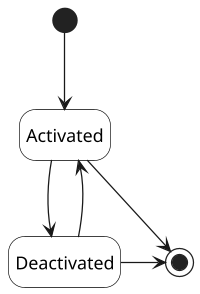 @startuml

scale 200 width
hide empty description

skinparam state {
    BackgroundColor White
    BorderColor Black
}

[*] --> Activated
Activated --> Deactivated
Deactivated --> Activated
Activated -> [*]
Deactivated -> [*]

@enduml
